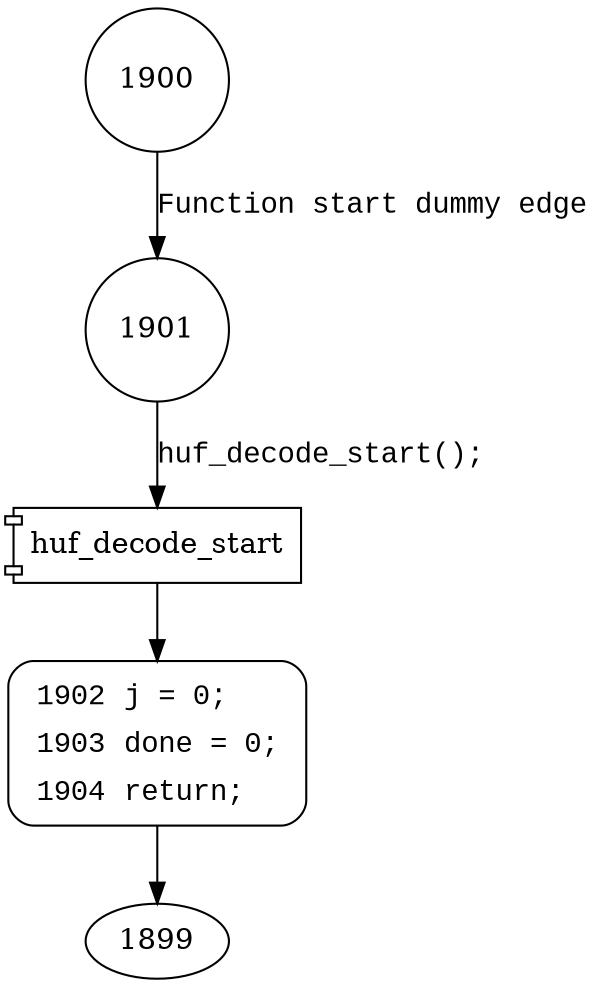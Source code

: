 digraph decode_start {
1901 [shape="circle"]
1902 [shape="circle"]
1900 [shape="circle"]
1902 [style="filled,bold" penwidth="1" fillcolor="white" fontname="Courier New" shape="Mrecord" label=<<table border="0" cellborder="0" cellpadding="3" bgcolor="white"><tr><td align="right">1902</td><td align="left">j = 0;</td></tr><tr><td align="right">1903</td><td align="left">done = 0;</td></tr><tr><td align="right">1904</td><td align="left">return;</td></tr></table>>]
1902 -> 1899[label=""]
100324 [shape="component" label="huf_decode_start"]
1901 -> 100324 [label="huf_decode_start();" fontname="Courier New"]
100324 -> 1902 [label="" fontname="Courier New"]
1900 -> 1901 [label="Function start dummy edge" fontname="Courier New"]
}